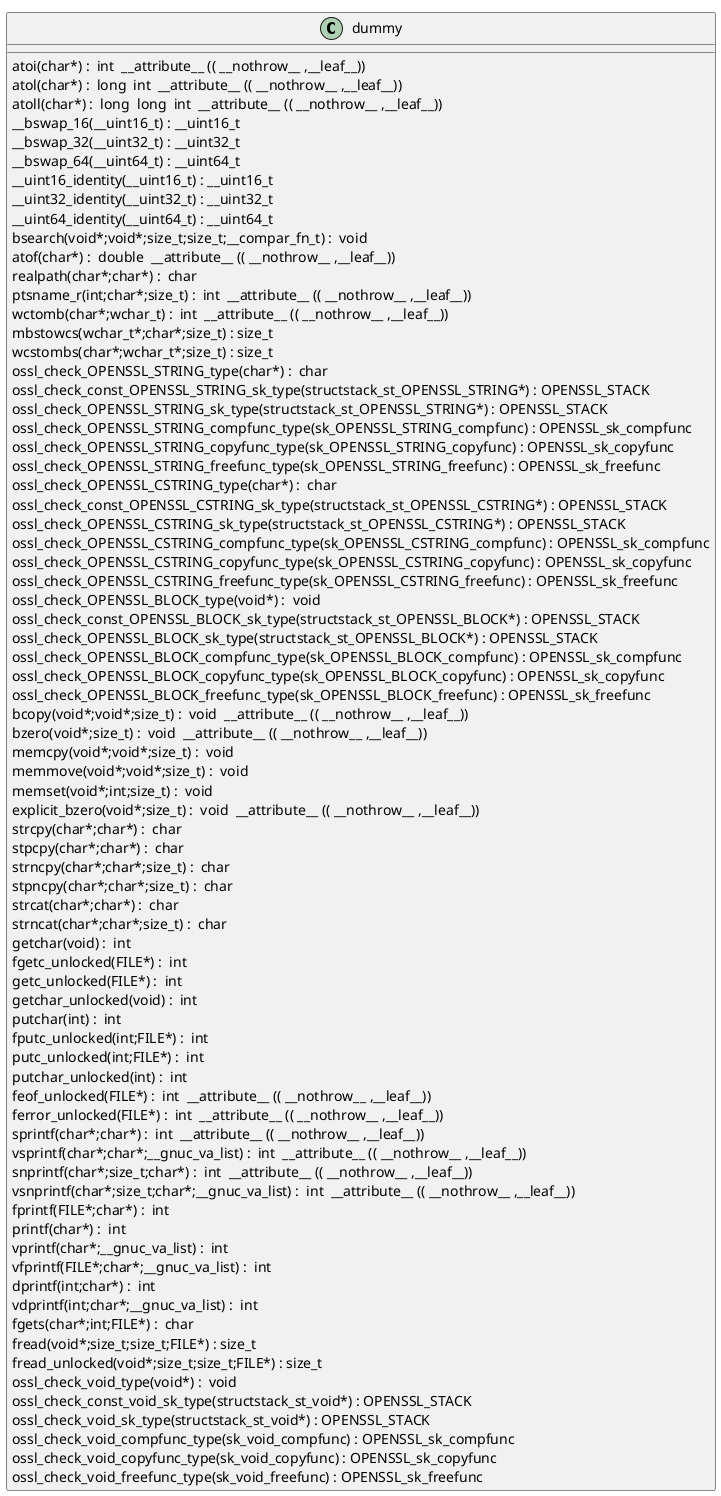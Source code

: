 @startuml
!pragma layout smetana
class dummy {
atoi(char*) :  int  __attribute__ (( __nothrow__ ,__leaf__)) [[[./../../.././qc/crypto/ec/ec_check.c.html#194]]]
atol(char*) :  long  int  __attribute__ (( __nothrow__ ,__leaf__)) [[[./../../.././qc/crypto/ec/ec_check.c.html#199]]]
atoll(char*) :  long  long  int  __attribute__ (( __nothrow__ ,__leaf__)) [[[./../../.././qc/crypto/ec/ec_check.c.html#206]]]
__bswap_16(__uint16_t) : __uint16_t [[[./../../.././qc/crypto/ec/ec_check.c.html#506]]]
__bswap_32(__uint32_t) : __uint32_t [[[./../../.././qc/crypto/ec/ec_check.c.html#521]]]
__bswap_64(__uint64_t) : __uint64_t [[[./../../.././qc/crypto/ec/ec_check.c.html#531]]]
__uint16_identity(__uint16_t) : __uint16_t [[[./../../.././qc/crypto/ec/ec_check.c.html#543]]]
__uint32_identity(__uint32_t) : __uint32_t [[[./../../.././qc/crypto/ec/ec_check.c.html#549]]]
__uint64_identity(__uint64_t) : __uint64_t [[[./../../.././qc/crypto/ec/ec_check.c.html#555]]]
bsearch(void*;void*;size_t;size_t;__compar_fn_t) :  void  [[[./../../.././qc/crypto/ec/ec_check.c.html#1223]]]
atof(char*) :  double  __attribute__ (( __nothrow__ ,__leaf__)) [[[./../../.././qc/crypto/ec/ec_check.c.html#1]]]
realpath(char*;char*) :  char  [[[./../../.././qc/crypto/ec/ec_check.c.html#1]]]
ptsname_r(int;char*;size_t) :  int  __attribute__ (( __nothrow__ ,__leaf__)) [[[./../../.././qc/crypto/ec/ec_check.c.html#1]]]
wctomb(char*;wchar_t) :  int  __attribute__ (( __nothrow__ ,__leaf__)) [[[./../../.././qc/crypto/ec/ec_check.c.html#1]]]
mbstowcs(wchar_t*;char*;size_t) : size_t [[[./../../.././qc/crypto/ec/ec_check.c.html#1]]]
wcstombs(char*;wchar_t*;size_t) : size_t [[[./../../.././qc/crypto/ec/ec_check.c.html#1]]]
ossl_check_OPENSSL_STRING_type(char*) :  char  [[[./../../.././qc/crypto/ec/ec_check.c.html#1]]]
ossl_check_const_OPENSSL_STRING_sk_type(structstack_st_OPENSSL_STRING*) : OPENSSL_STACK [[[./../../.././qc/crypto/ec/ec_check.c.html#1]]]
ossl_check_OPENSSL_STRING_sk_type(structstack_st_OPENSSL_STRING*) : OPENSSL_STACK [[[./../../.././qc/crypto/ec/ec_check.c.html#1]]]
ossl_check_OPENSSL_STRING_compfunc_type(sk_OPENSSL_STRING_compfunc) : OPENSSL_sk_compfunc [[[./../../.././qc/crypto/ec/ec_check.c.html#1]]]
ossl_check_OPENSSL_STRING_copyfunc_type(sk_OPENSSL_STRING_copyfunc) : OPENSSL_sk_copyfunc [[[./../../.././qc/crypto/ec/ec_check.c.html#1]]]
ossl_check_OPENSSL_STRING_freefunc_type(sk_OPENSSL_STRING_freefunc) : OPENSSL_sk_freefunc [[[./../../.././qc/crypto/ec/ec_check.c.html#1]]]
ossl_check_OPENSSL_CSTRING_type(char*) :  char  [[[./../../.././qc/crypto/ec/ec_check.c.html#1]]]
ossl_check_const_OPENSSL_CSTRING_sk_type(structstack_st_OPENSSL_CSTRING*) : OPENSSL_STACK [[[./../../.././qc/crypto/ec/ec_check.c.html#1]]]
ossl_check_OPENSSL_CSTRING_sk_type(structstack_st_OPENSSL_CSTRING*) : OPENSSL_STACK [[[./../../.././qc/crypto/ec/ec_check.c.html#1]]]
ossl_check_OPENSSL_CSTRING_compfunc_type(sk_OPENSSL_CSTRING_compfunc) : OPENSSL_sk_compfunc [[[./../../.././qc/crypto/ec/ec_check.c.html#1]]]
ossl_check_OPENSSL_CSTRING_copyfunc_type(sk_OPENSSL_CSTRING_copyfunc) : OPENSSL_sk_copyfunc [[[./../../.././qc/crypto/ec/ec_check.c.html#1]]]
ossl_check_OPENSSL_CSTRING_freefunc_type(sk_OPENSSL_CSTRING_freefunc) : OPENSSL_sk_freefunc [[[./../../.././qc/crypto/ec/ec_check.c.html#1]]]
ossl_check_OPENSSL_BLOCK_type(void*) :  void  [[[./../../.././qc/crypto/ec/ec_check.c.html#1]]]
ossl_check_const_OPENSSL_BLOCK_sk_type(structstack_st_OPENSSL_BLOCK*) : OPENSSL_STACK [[[./../../.././qc/crypto/ec/ec_check.c.html#1]]]
ossl_check_OPENSSL_BLOCK_sk_type(structstack_st_OPENSSL_BLOCK*) : OPENSSL_STACK [[[./../../.././qc/crypto/ec/ec_check.c.html#1]]]
ossl_check_OPENSSL_BLOCK_compfunc_type(sk_OPENSSL_BLOCK_compfunc) : OPENSSL_sk_compfunc [[[./../../.././qc/crypto/ec/ec_check.c.html#1]]]
ossl_check_OPENSSL_BLOCK_copyfunc_type(sk_OPENSSL_BLOCK_copyfunc) : OPENSSL_sk_copyfunc [[[./../../.././qc/crypto/ec/ec_check.c.html#1]]]
ossl_check_OPENSSL_BLOCK_freefunc_type(sk_OPENSSL_BLOCK_freefunc) : OPENSSL_sk_freefunc [[[./../../.././qc/crypto/ec/ec_check.c.html#1]]]
bcopy(void*;void*;size_t) :  void  __attribute__ (( __nothrow__ ,__leaf__)) [[[./../../.././qc/crypto/ec/ec_check.c.html#1]]]
bzero(void*;size_t) :  void  __attribute__ (( __nothrow__ ,__leaf__)) [[[./../../.././qc/crypto/ec/ec_check.c.html#1]]]
memcpy(void*;void*;size_t) :  void  [[[./../../.././qc/crypto/ec/ec_check.c.html#1]]]
memmove(void*;void*;size_t) :  void  [[[./../../.././qc/crypto/ec/ec_check.c.html#1]]]
memset(void*;int;size_t) :  void  [[[./../../.././qc/crypto/ec/ec_check.c.html#1]]]
explicit_bzero(void*;size_t) :  void  __attribute__ (( __nothrow__ ,__leaf__)) [[[./../../.././qc/crypto/ec/ec_check.c.html#1]]]
strcpy(char*;char*) :  char  [[[./../../.././qc/crypto/ec/ec_check.c.html#1]]]
stpcpy(char*;char*) :  char  [[[./../../.././qc/crypto/ec/ec_check.c.html#1]]]
strncpy(char*;char*;size_t) :  char  [[[./../../.././qc/crypto/ec/ec_check.c.html#1]]]
stpncpy(char*;char*;size_t) :  char  [[[./../../.././qc/crypto/ec/ec_check.c.html#1]]]
strcat(char*;char*) :  char  [[[./../../.././qc/crypto/ec/ec_check.c.html#1]]]
strncat(char*;char*;size_t) :  char  [[[./../../.././qc/crypto/ec/ec_check.c.html#1]]]
getchar(void) :  int  [[[./../../.././qc/crypto/ec/ec_check.c.html#1]]]
fgetc_unlocked(FILE*) :  int  [[[./../../.././qc/crypto/ec/ec_check.c.html#1]]]
getc_unlocked(FILE*) :  int  [[[./../../.././qc/crypto/ec/ec_check.c.html#1]]]
getchar_unlocked(void) :  int  [[[./../../.././qc/crypto/ec/ec_check.c.html#1]]]
putchar(int) :  int  [[[./../../.././qc/crypto/ec/ec_check.c.html#1]]]
fputc_unlocked(int;FILE*) :  int  [[[./../../.././qc/crypto/ec/ec_check.c.html#1]]]
putc_unlocked(int;FILE*) :  int  [[[./../../.././qc/crypto/ec/ec_check.c.html#1]]]
putchar_unlocked(int) :  int  [[[./../../.././qc/crypto/ec/ec_check.c.html#1]]]
feof_unlocked(FILE*) :  int  __attribute__ (( __nothrow__ ,__leaf__)) [[[./../../.././qc/crypto/ec/ec_check.c.html#1]]]
ferror_unlocked(FILE*) :  int  __attribute__ (( __nothrow__ ,__leaf__)) [[[./../../.././qc/crypto/ec/ec_check.c.html#1]]]
sprintf(char*;char*) :  int  __attribute__ (( __nothrow__ ,__leaf__)) [[[./../../.././qc/crypto/ec/ec_check.c.html#1]]]
vsprintf(char*;char*;__gnuc_va_list) :  int  __attribute__ (( __nothrow__ ,__leaf__)) [[[./../../.././qc/crypto/ec/ec_check.c.html#1]]]
snprintf(char*;size_t;char*) :  int  __attribute__ (( __nothrow__ ,__leaf__)) [[[./../../.././qc/crypto/ec/ec_check.c.html#1]]]
vsnprintf(char*;size_t;char*;__gnuc_va_list) :  int  __attribute__ (( __nothrow__ ,__leaf__)) [[[./../../.././qc/crypto/ec/ec_check.c.html#1]]]
fprintf(FILE*;char*) :  int  [[[./../../.././qc/crypto/ec/ec_check.c.html#1]]]
printf(char*) :  int  [[[./../../.././qc/crypto/ec/ec_check.c.html#1]]]
vprintf(char*;__gnuc_va_list) :  int  [[[./../../.././qc/crypto/ec/ec_check.c.html#1]]]
vfprintf(FILE*;char*;__gnuc_va_list) :  int  [[[./../../.././qc/crypto/ec/ec_check.c.html#1]]]
dprintf(int;char*) :  int  [[[./../../.././qc/crypto/ec/ec_check.c.html#1]]]
vdprintf(int;char*;__gnuc_va_list) :  int  [[[./../../.././qc/crypto/ec/ec_check.c.html#1]]]
fgets(char*;int;FILE*) :  char  [[[./../../.././qc/crypto/ec/ec_check.c.html#1]]]
fread(void*;size_t;size_t;FILE*) : size_t [[[./../../.././qc/crypto/ec/ec_check.c.html#1]]]
fread_unlocked(void*;size_t;size_t;FILE*) : size_t [[[./../../.././qc/crypto/ec/ec_check.c.html#1]]]
ossl_check_void_type(void*) :  void  [[[./../../.././qc/crypto/ec/ec_check.c.html#1]]]
ossl_check_const_void_sk_type(structstack_st_void*) : OPENSSL_STACK [[[./../../.././qc/crypto/ec/ec_check.c.html#1]]]
ossl_check_void_sk_type(structstack_st_void*) : OPENSSL_STACK [[[./../../.././qc/crypto/ec/ec_check.c.html#1]]]
ossl_check_void_compfunc_type(sk_void_compfunc) : OPENSSL_sk_compfunc [[[./../../.././qc/crypto/ec/ec_check.c.html#1]]]
ossl_check_void_copyfunc_type(sk_void_copyfunc) : OPENSSL_sk_copyfunc [[[./../../.././qc/crypto/ec/ec_check.c.html#1]]]
ossl_check_void_freefunc_type(sk_void_freefunc) : OPENSSL_sk_freefunc [[[./../../.././qc/crypto/ec/ec_check.c.html#1]]]
} 
@enduml
